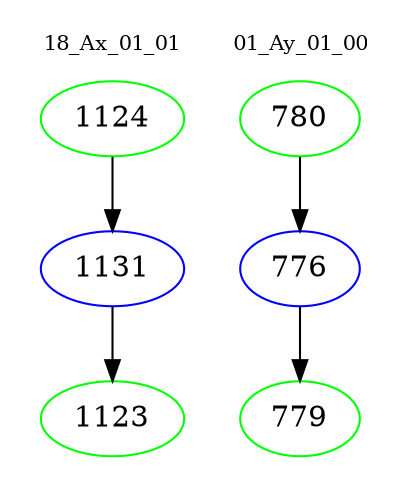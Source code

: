 digraph{
subgraph cluster_0 {
color = white
label = "18_Ax_01_01";
fontsize=10;
T0_1124 [label="1124", color="green"]
T0_1124 -> T0_1131 [color="black"]
T0_1131 [label="1131", color="blue"]
T0_1131 -> T0_1123 [color="black"]
T0_1123 [label="1123", color="green"]
}
subgraph cluster_1 {
color = white
label = "01_Ay_01_00";
fontsize=10;
T1_780 [label="780", color="green"]
T1_780 -> T1_776 [color="black"]
T1_776 [label="776", color="blue"]
T1_776 -> T1_779 [color="black"]
T1_779 [label="779", color="green"]
}
}
